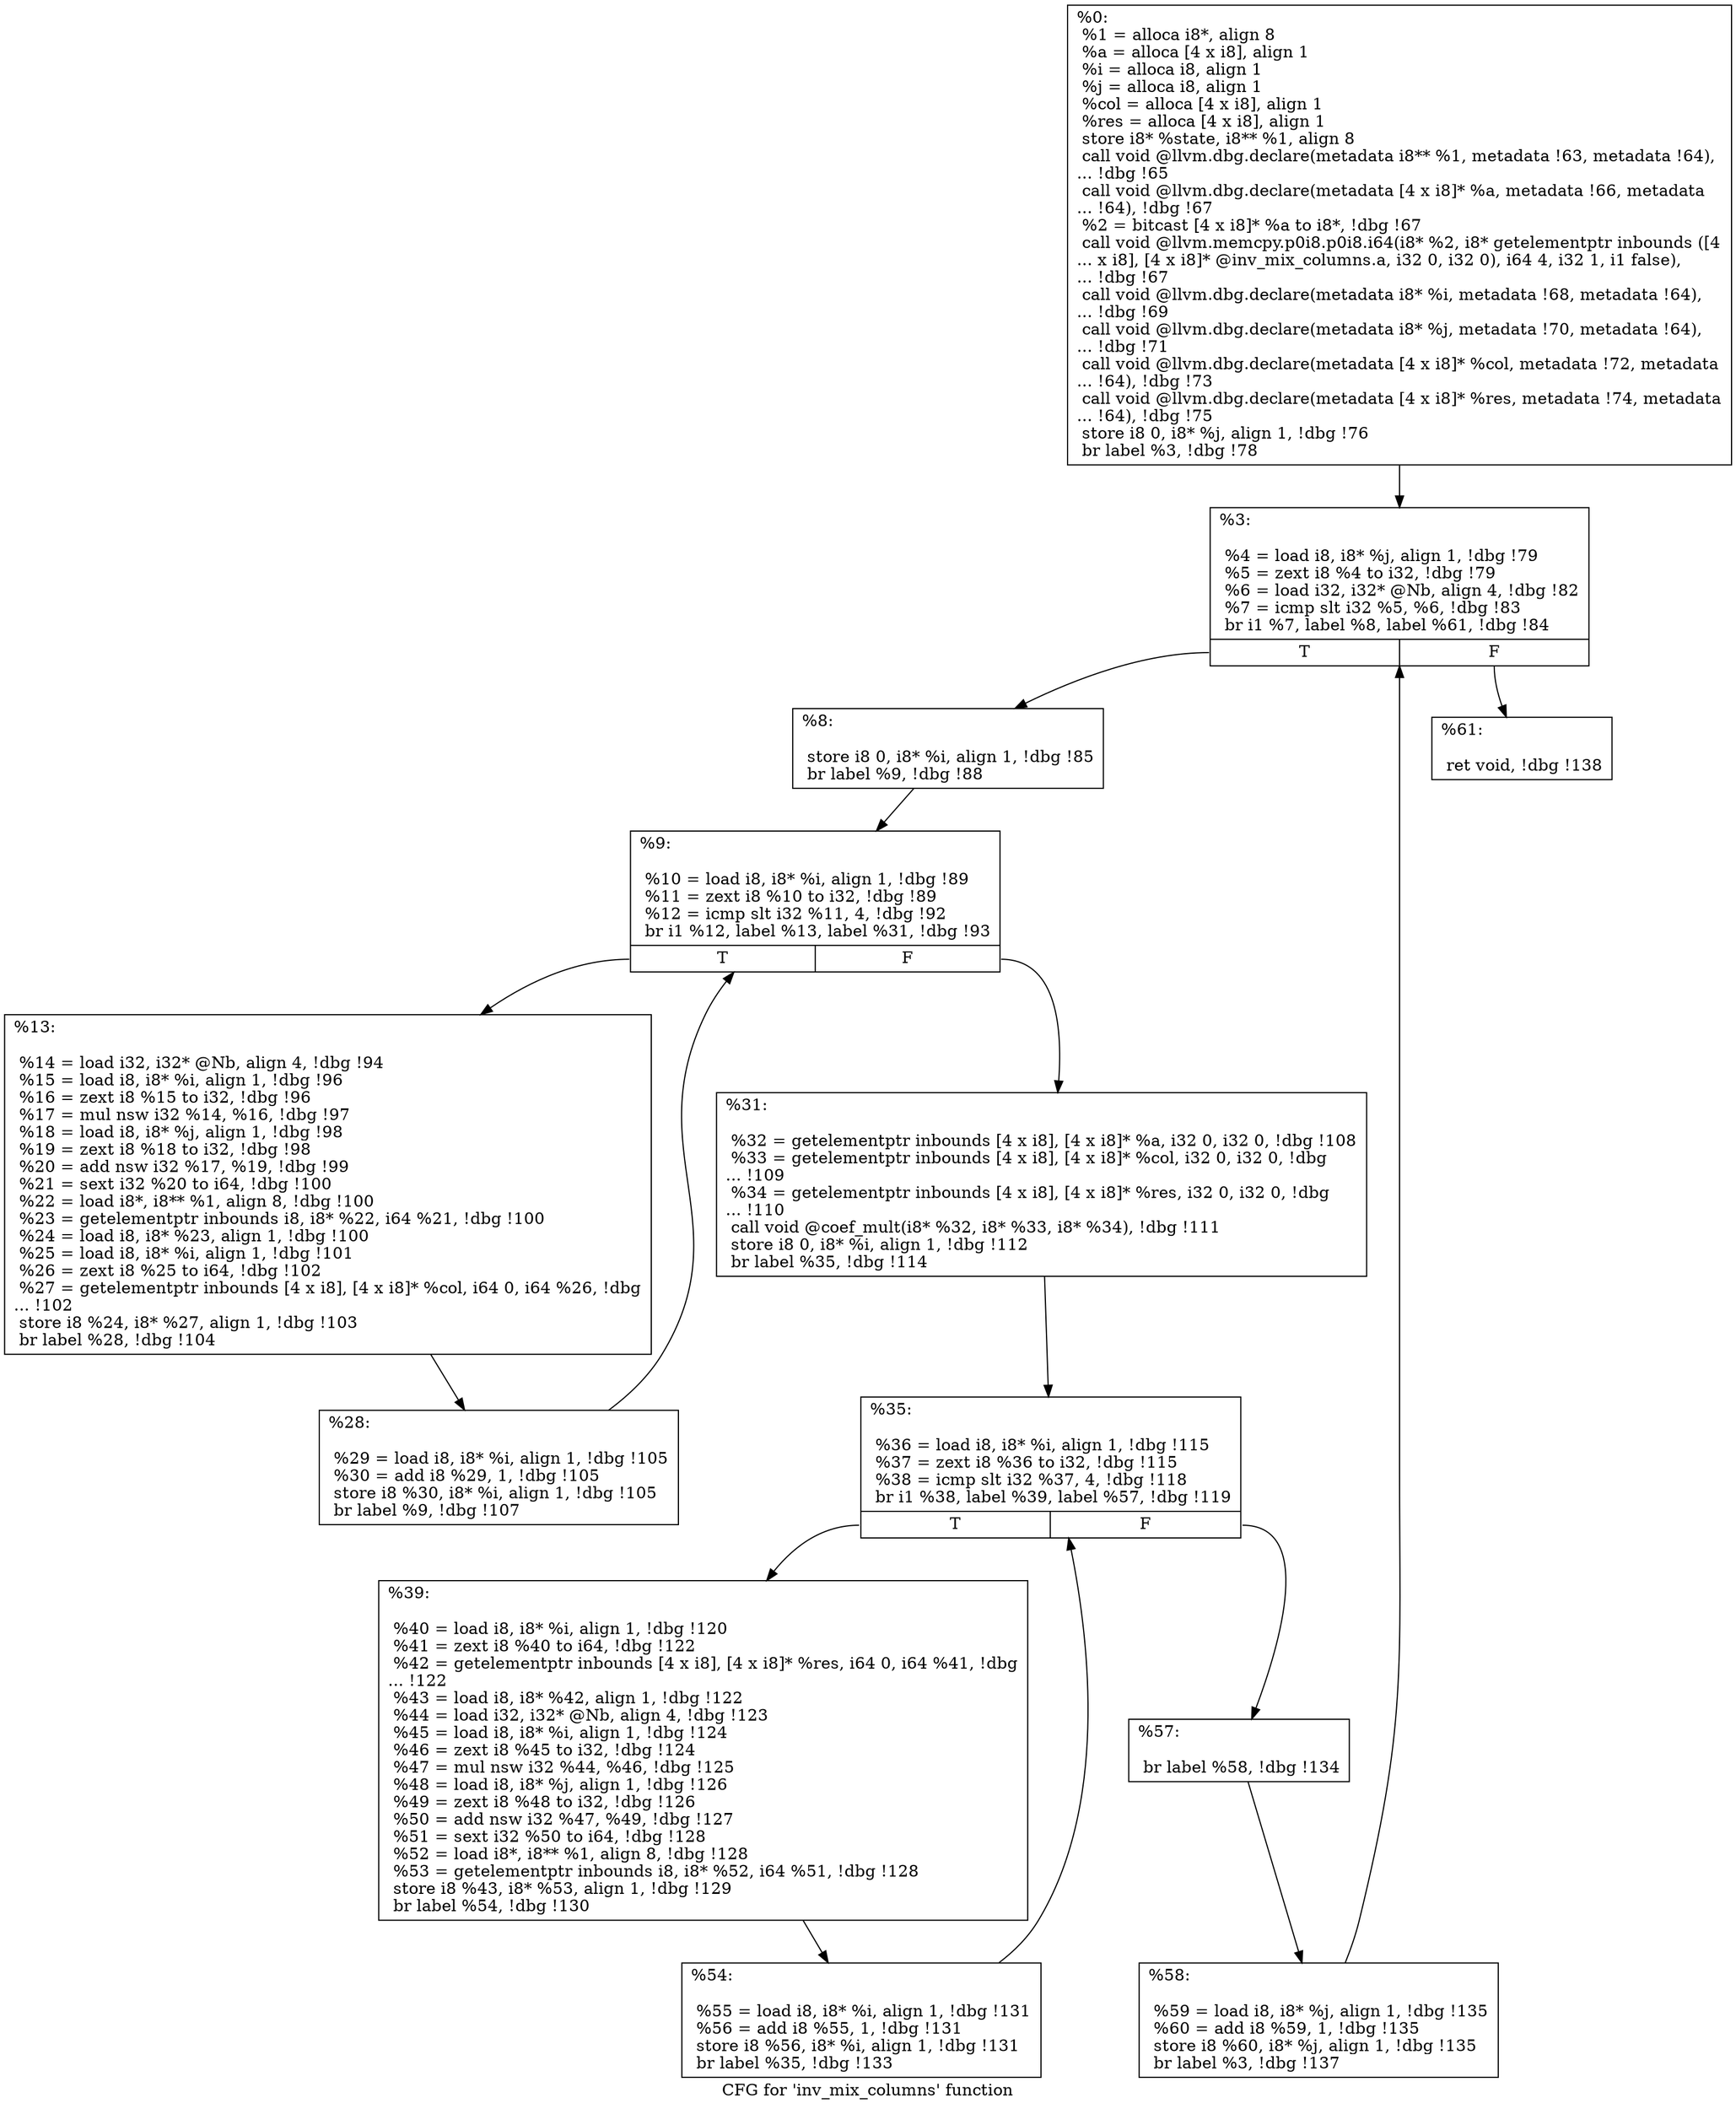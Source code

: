 digraph "CFG for 'inv_mix_columns' function" {
	label="CFG for 'inv_mix_columns' function";

	Node0x55ce62839130 [shape=record,label="{%0:\l  %1 = alloca i8*, align 8\l  %a = alloca [4 x i8], align 1\l  %i = alloca i8, align 1\l  %j = alloca i8, align 1\l  %col = alloca [4 x i8], align 1\l  %res = alloca [4 x i8], align 1\l  store i8* %state, i8** %1, align 8\l  call void @llvm.dbg.declare(metadata i8** %1, metadata !63, metadata !64),\l... !dbg !65\l  call void @llvm.dbg.declare(metadata [4 x i8]* %a, metadata !66, metadata\l... !64), !dbg !67\l  %2 = bitcast [4 x i8]* %a to i8*, !dbg !67\l  call void @llvm.memcpy.p0i8.p0i8.i64(i8* %2, i8* getelementptr inbounds ([4\l... x i8], [4 x i8]* @inv_mix_columns.a, i32 0, i32 0), i64 4, i32 1, i1 false),\l... !dbg !67\l  call void @llvm.dbg.declare(metadata i8* %i, metadata !68, metadata !64),\l... !dbg !69\l  call void @llvm.dbg.declare(metadata i8* %j, metadata !70, metadata !64),\l... !dbg !71\l  call void @llvm.dbg.declare(metadata [4 x i8]* %col, metadata !72, metadata\l... !64), !dbg !73\l  call void @llvm.dbg.declare(metadata [4 x i8]* %res, metadata !74, metadata\l... !64), !dbg !75\l  store i8 0, i8* %j, align 1, !dbg !76\l  br label %3, !dbg !78\l}"];
	Node0x55ce62839130 -> Node0x55ce62839180;
	Node0x55ce62839180 [shape=record,label="{%3:\l\l  %4 = load i8, i8* %j, align 1, !dbg !79\l  %5 = zext i8 %4 to i32, !dbg !79\l  %6 = load i32, i32* @Nb, align 4, !dbg !82\l  %7 = icmp slt i32 %5, %6, !dbg !83\l  br i1 %7, label %8, label %61, !dbg !84\l|{<s0>T|<s1>F}}"];
	Node0x55ce62839180:s0 -> Node0x55ce628391d0;
	Node0x55ce62839180:s1 -> Node0x55ce628394f0;
	Node0x55ce628391d0 [shape=record,label="{%8:\l\l  store i8 0, i8* %i, align 1, !dbg !85\l  br label %9, !dbg !88\l}"];
	Node0x55ce628391d0 -> Node0x55ce62839220;
	Node0x55ce62839220 [shape=record,label="{%9:\l\l  %10 = load i8, i8* %i, align 1, !dbg !89\l  %11 = zext i8 %10 to i32, !dbg !89\l  %12 = icmp slt i32 %11, 4, !dbg !92\l  br i1 %12, label %13, label %31, !dbg !93\l|{<s0>T|<s1>F}}"];
	Node0x55ce62839220:s0 -> Node0x55ce62839270;
	Node0x55ce62839220:s1 -> Node0x55ce62839310;
	Node0x55ce62839270 [shape=record,label="{%13:\l\l  %14 = load i32, i32* @Nb, align 4, !dbg !94\l  %15 = load i8, i8* %i, align 1, !dbg !96\l  %16 = zext i8 %15 to i32, !dbg !96\l  %17 = mul nsw i32 %14, %16, !dbg !97\l  %18 = load i8, i8* %j, align 1, !dbg !98\l  %19 = zext i8 %18 to i32, !dbg !98\l  %20 = add nsw i32 %17, %19, !dbg !99\l  %21 = sext i32 %20 to i64, !dbg !100\l  %22 = load i8*, i8** %1, align 8, !dbg !100\l  %23 = getelementptr inbounds i8, i8* %22, i64 %21, !dbg !100\l  %24 = load i8, i8* %23, align 1, !dbg !100\l  %25 = load i8, i8* %i, align 1, !dbg !101\l  %26 = zext i8 %25 to i64, !dbg !102\l  %27 = getelementptr inbounds [4 x i8], [4 x i8]* %col, i64 0, i64 %26, !dbg\l... !102\l  store i8 %24, i8* %27, align 1, !dbg !103\l  br label %28, !dbg !104\l}"];
	Node0x55ce62839270 -> Node0x55ce628392c0;
	Node0x55ce628392c0 [shape=record,label="{%28:\l\l  %29 = load i8, i8* %i, align 1, !dbg !105\l  %30 = add i8 %29, 1, !dbg !105\l  store i8 %30, i8* %i, align 1, !dbg !105\l  br label %9, !dbg !107\l}"];
	Node0x55ce628392c0 -> Node0x55ce62839220;
	Node0x55ce62839310 [shape=record,label="{%31:\l\l  %32 = getelementptr inbounds [4 x i8], [4 x i8]* %a, i32 0, i32 0, !dbg !108\l  %33 = getelementptr inbounds [4 x i8], [4 x i8]* %col, i32 0, i32 0, !dbg\l... !109\l  %34 = getelementptr inbounds [4 x i8], [4 x i8]* %res, i32 0, i32 0, !dbg\l... !110\l  call void @coef_mult(i8* %32, i8* %33, i8* %34), !dbg !111\l  store i8 0, i8* %i, align 1, !dbg !112\l  br label %35, !dbg !114\l}"];
	Node0x55ce62839310 -> Node0x55ce62839360;
	Node0x55ce62839360 [shape=record,label="{%35:\l\l  %36 = load i8, i8* %i, align 1, !dbg !115\l  %37 = zext i8 %36 to i32, !dbg !115\l  %38 = icmp slt i32 %37, 4, !dbg !118\l  br i1 %38, label %39, label %57, !dbg !119\l|{<s0>T|<s1>F}}"];
	Node0x55ce62839360:s0 -> Node0x55ce628393b0;
	Node0x55ce62839360:s1 -> Node0x55ce62839450;
	Node0x55ce628393b0 [shape=record,label="{%39:\l\l  %40 = load i8, i8* %i, align 1, !dbg !120\l  %41 = zext i8 %40 to i64, !dbg !122\l  %42 = getelementptr inbounds [4 x i8], [4 x i8]* %res, i64 0, i64 %41, !dbg\l... !122\l  %43 = load i8, i8* %42, align 1, !dbg !122\l  %44 = load i32, i32* @Nb, align 4, !dbg !123\l  %45 = load i8, i8* %i, align 1, !dbg !124\l  %46 = zext i8 %45 to i32, !dbg !124\l  %47 = mul nsw i32 %44, %46, !dbg !125\l  %48 = load i8, i8* %j, align 1, !dbg !126\l  %49 = zext i8 %48 to i32, !dbg !126\l  %50 = add nsw i32 %47, %49, !dbg !127\l  %51 = sext i32 %50 to i64, !dbg !128\l  %52 = load i8*, i8** %1, align 8, !dbg !128\l  %53 = getelementptr inbounds i8, i8* %52, i64 %51, !dbg !128\l  store i8 %43, i8* %53, align 1, !dbg !129\l  br label %54, !dbg !130\l}"];
	Node0x55ce628393b0 -> Node0x55ce62839400;
	Node0x55ce62839400 [shape=record,label="{%54:\l\l  %55 = load i8, i8* %i, align 1, !dbg !131\l  %56 = add i8 %55, 1, !dbg !131\l  store i8 %56, i8* %i, align 1, !dbg !131\l  br label %35, !dbg !133\l}"];
	Node0x55ce62839400 -> Node0x55ce62839360;
	Node0x55ce62839450 [shape=record,label="{%57:\l\l  br label %58, !dbg !134\l}"];
	Node0x55ce62839450 -> Node0x55ce628394a0;
	Node0x55ce628394a0 [shape=record,label="{%58:\l\l  %59 = load i8, i8* %j, align 1, !dbg !135\l  %60 = add i8 %59, 1, !dbg !135\l  store i8 %60, i8* %j, align 1, !dbg !135\l  br label %3, !dbg !137\l}"];
	Node0x55ce628394a0 -> Node0x55ce62839180;
	Node0x55ce628394f0 [shape=record,label="{%61:\l\l  ret void, !dbg !138\l}"];
}
